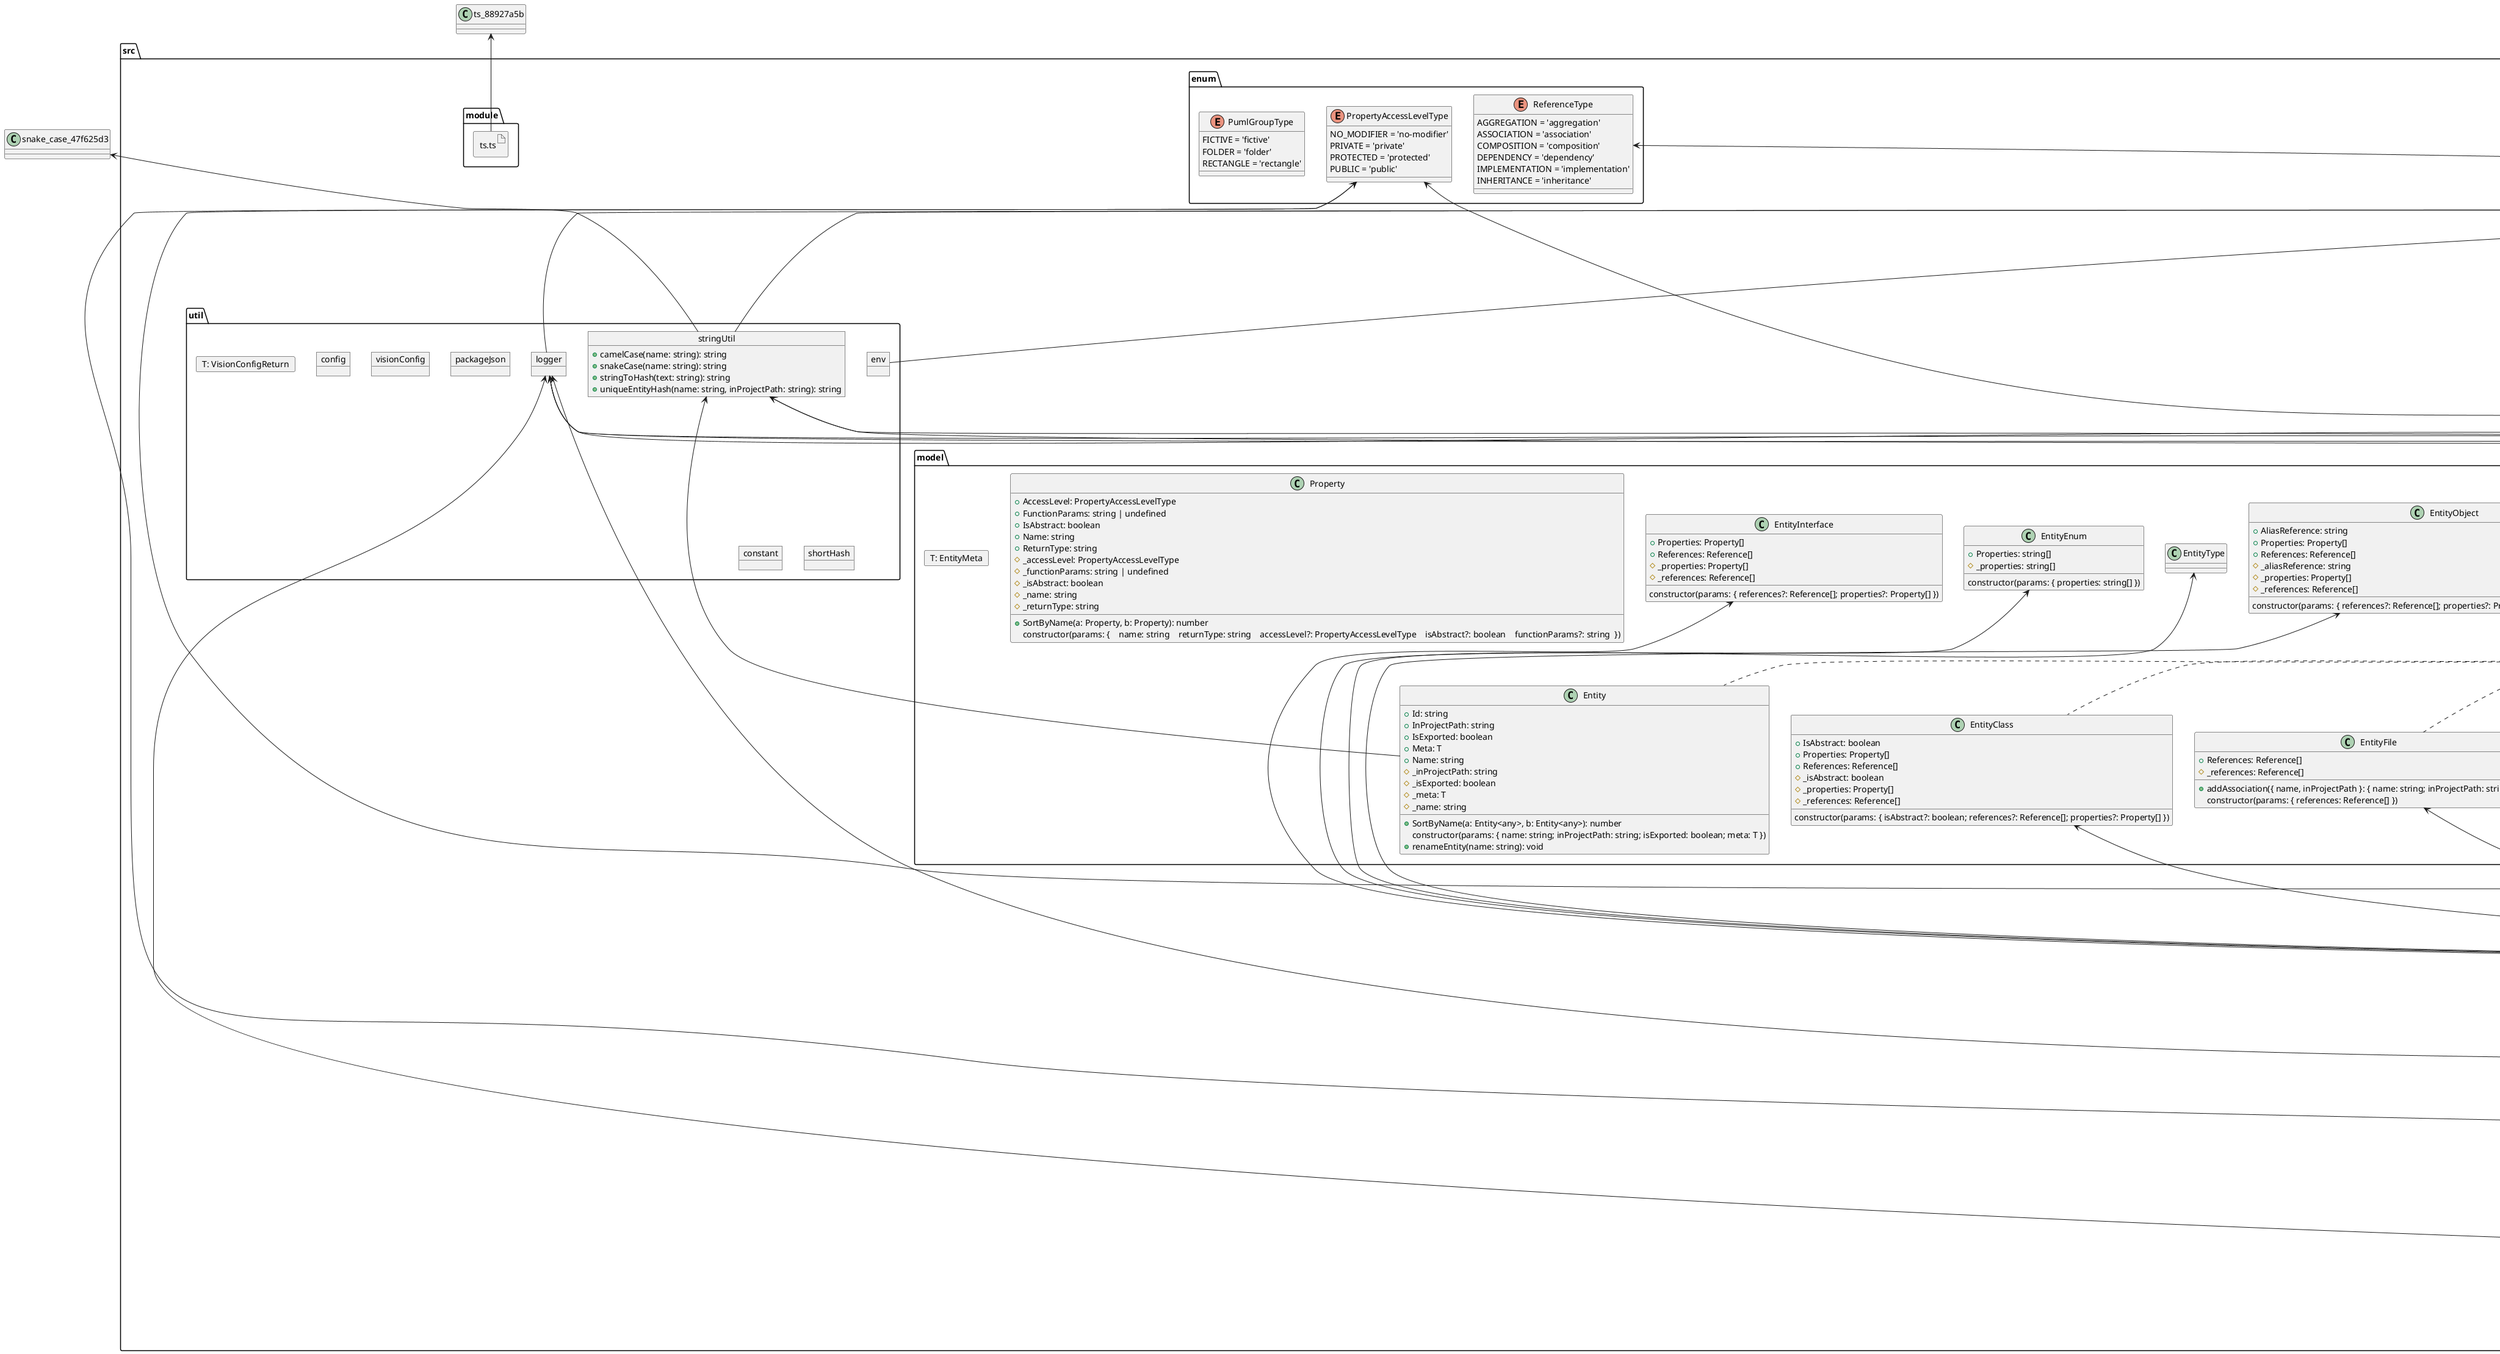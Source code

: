 @startuml
    folder "src" as src_b874d07 {
      artifact "index.ts" as index_ts_e4daf83f {
      }
      folder "app" as app_6faf0769 {
        class "CliApp" as cli_app_8bf9ca45 {
          constructor(args: string[])
        }
        object "app" as app_1d92d491 {
          # _onError(err: Error): Promise<void>
          # _registerOnExit: void
          # _server: undefined | any
          # _start(runApp: App): Promise<void>
          # _stop: Promise<void>
          + start: void
        }
        folder "init" as init_837dc15c {
          class "ExecArgsAsCommand" as exec_args_as_command_d74becbe {
            Name: string
            - ___args: string[]
            # _destroyFn: Promise<void>
            # _initFn: Promise<void>
            constructor(args: string[])
          }
        }
      }
      folder "dal" as dal_fba75381 {
        card "T: ExecResult" as exec_result_4f6edd5d {
        }
        object "shellDal" as shell_dal_4f6edd5d {
          + cd(dir: string): void
          + exec(cmd: string): Promise<ExecResult>
          + print(message: string): void
          + pwd: string
        }
      }
      folder "enum" as enum_1eea471b {
        enum "PropertyAccessLevelType" as property_access_level_type_daa2367d {
          NO_MODIFIER = 'no-modifier'
          PRIVATE = 'private'
          PROTECTED = 'protected'
          PUBLIC = 'public'
        }
        enum "PumlGroupType" as puml_group_type_87f1b99e {
          FICTIVE = 'fictive'
          FOLDER = 'folder'
          RECTANGLE = 'rectangle'
        }
        enum "ReferenceType" as reference_type_1f38c983 {
          AGGREGATION = 'aggregation'
          ASSOCIATION = 'association'
          COMPOSITION = 'composition'
          DEPENDENCY = 'dependency'
          IMPLEMENTATION = 'implementation'
          INHERITANCE = 'inheritance'
        }
      }
      folder "model" as model_40d91327 {
        class "EntityClass" as entity_class_87e50b39 {
          + IsAbstract: boolean
          + Properties: Property[]
          + References: Reference[]
          # _isAbstract: boolean
          # _properties: Property[]
          # _references: Reference[]
          constructor(params: { isAbstract?: boolean; references?: Reference[]; properties?: Property[] })
        }
        class "EntityEnum" as entity_enum_f7c58024 {
          + Properties: string[]
          # _properties: string[]
          constructor(params: { properties: string[] })
        }
        class "EntityFile" as entity_file_33f169f1 {
          + References: Reference[]
          # _references: Reference[]
          + addAssociation({ name, inProjectPath }: { name: string; inProjectPath: string }): void
          constructor(params: { references: Reference[] })
        }
        class "EntityInterface" as entity_interface_590b4132 {
          + Properties: Property[]
          + References: Reference[]
          # _properties: Property[]
          # _references: Reference[]
          constructor(params: { references?: Reference[]; properties?: Property[] })
        }
        class "EntityObject" as entity_object_784a4022 {
          + AliasReference: string
          + Properties: Property[]
          + References: Reference[]
          # _aliasReference: string
          # _properties: Property[]
          # _references: Reference[]
          constructor(params: { references?: Reference[]; properties?: Property[]; aliasReference?: string })
        }
        class "EntityType" as entity_type_a3fb7caf {
        }
        card "T: EntityMeta" as entity_meta_9581579a {
        }
        class "Entity" as entity_9581579a {
          + Id: string
          + InProjectPath: string
          + IsExported: boolean
          + Meta: T
          + Name: string
          + SortByName(a: Entity<any>, b: Entity<any>): number
          # _inProjectPath: string
          # _isExported: boolean
          # _meta: T
          # _name: string
          constructor(params: { name: string; inProjectPath: string; isExported: boolean; meta: T })
          + renameEntity(name: string): void
        }
        interface "Locatable" as locatable_b011d3de {
          + Id: string
          + Name: string
          + InProjectPath: string
        }
        class "Property" as property_d5a84d26 {
          + AccessLevel: PropertyAccessLevelType
          + FunctionParams: string | undefined
          + IsAbstract: boolean
          + Name: string
          + ReturnType: string
          + SortByName(a: Property, b: Property): number
          # _accessLevel: PropertyAccessLevelType
          # _functionParams: string | undefined
          # _isAbstract: boolean
          # _name: string
          # _returnType: string
          constructor(params: {    name: string    returnType: string    accessLevel?: PropertyAccessLevelType    isAbstract?: boolean    functionParams?: string  })
        }
        interface "Referencable" as referencable_31799d25 {
          + References: Reference[]
        }
        class "Reference" as reference_aaef6aea {
          + Id: string
          + InProjectPath: string
          + Name: string
          + Type: ReferenceType
          # _inProjectPath: string
          # _name: string
          # _type: ReferenceType
          constructor(params: { name: string; inProjectPath: string; type: ReferenceType })
        }
      }
      folder "module" as module_9f6f6c52 {
        artifact "ts.ts" as ts_ts_eabf7773 {
        }
      }
      folder "service" as service_c83a6ab5 {
        card "T: ArgsServiceParams" as args_service_params_d268d804 {
        }
        card "T: CliCommands" as cli_commands_d268d804 {
        }
        card "T: CmdGenerateParams" as cmd_generate_params_d268d804 {
        }
        object "argsService" as args_service_d268d804 {
          + argToObject({ args, options }: ArgsServiceParams): T
          + cliCommandOptions: Options
          + cmdGenerateParams: Options
          + selectedCommandCount({ args, options }: ArgsServiceParams): number
        }
        object "cliService" as cli_service_317b6b45 {
          + printHelp: void
          + printVersion: void
        }
        object "fileService" as file_service_3f424ea5 {
          + cleanupPath(relativeOrAbsPath: string): string
          + fileListFromFolder(folderPath: string): Promise<string[]>
          + fileNameFromPath(filePath: string, options: { withExtension?: boolean } = {}): string
          + importPathFind(params: { filePathImportedFrom: string; importPath: string }): string
          + isAbsPath(relativeOrAbsPath: string): boolean
          + isDotPath(path: string): boolean
          + joinPaths(...paths: string[]): string
          + lastFolderFromPath(filePath: string): string
          + makeFolderIfNotExist(folderPath: string): Promise<void>
          + mkdirAndWriteToFile(params: { folderPath: string; fileName: string; data: string }): Promise<void>
          + readFile(filePath: string): Promise<string>
          + relativeToAbsPath(relativeOrAbsPath: string): string
          + writeToFile(params: { filePath: string; data: string }): Promise<void>
        }
        object "helpService" as help_service_20a1eb92 {
          + text: string
        }
        card "T: PrintStdMessage" as print_std_message_db3f045d {
        }
        object "shellService" as shell_service_db3f045d {
          # _joinResults(results: PrintStdMessage[]): PrintStdMessage
          + cd: shellDal
          + exec: shellDal
          + print: shellDal
          + printError(message: string): void
          + printStdMessage(...messageArgs: PrintStdMessage[]): void
          + printSuccess(message: string): void
        }
        folder "command" as command_7ebc6e5d {
          interface "Executable" as executable_a85166eb {
            + execute: Promise<void>
          }
          class "Generate" as generate_eb5ef3b0 {
            + execute: Promise<void>
          }
          class "PrintHelp" as print_help_2c3c3bf6 {
            + execute: Promise<void>
          }
          class "PrintVersion" as print_version_dc92b85d {
            + execute: Promise<void>
          }
        }
        folder "convert" as convert_2b710bad {
          object "convertService" as convert_service_b2b4bfac {
            + strategyByFile(params: { filePath: string; folderPath: string }): ConvertStrategy | undefined
          }
          interface "ConvertStrategy" as convert_strategy_2898ab6a {
            + convert: Promise<Entity[]>
          }
          folder "ts" as ts_42a428a5 {
            card "T: TsConfigFileType" as ts_config_file_type_715f0c18 {
            }
            object "___tsConfigFileJson" as ts_config_file_json_715f0c18 {
            }
            object "tsConfigFileService" as ts_config_file_service_715f0c18 {
              # _cleanReplacePaths: { startsWith: string; replaceWith: string }[]
              # _cleanReplaceWith(path: string): string
              # _getFileJson: TsConfigFileType
              + init: Promise<void>
              + moduleAliasResolve(path: string): string
            }
            class "TsConvert" as ts_convert_87a0875e {
              # _filePath: string
              # _folderPath: string
              # _parseFile(params: { filePath: string; fileName: string }): Promise<ts.SourceFile>
              constructor({ filePath, folderPath }: { filePath: string; folderPath: string })
              + convert: Promise<Entity[]>
            }
            class "TsEntityParser" as ts_entity_parser_d73e1a98 {
              # _fileName: string
              # _findI
              # _importParseResults: TsParserImportParseResult[]
              # _inProjectPath: string
              # _joinEntitiesByAliasReference(entities: Entity[]): Entity[]
              # _parseStatement(statement: ts.Statement): Entity[]
              # _parseStatements: Entity[]
              # _parsedSource: ts.SourceFile
              # _parserByStatementKind(statement: ts.Statement): Parsable | undefined
              constructor(params: {    parsedSource: ts.SourceFile    fileName: string    inProjectPath: string    importParseResults: TsParserImportParseResult[]  })
              + parsedEntities: Entity[]
            }
            object "tsParserImportRelations" as ts_parser_import_relations_62a961c6 {
              + findIdentifier(identifierName: string, statement: any): boolean
              + findImportRelations(statement: ts.Statement | ts.VariableDeclaration, importParseResults: TsParserImportParseResult[]): Reference[]
              + isDeclaration(statement: any): boolean
              + stepIntoArray(identifierName: string, statement: any, blockNames: string[]): boolean
              + stepIntoNode(identifierName: string, statement: any, blockNames: string[]): boolean
            }
            object "tsParserService" as ts_parser_service_e67f4e7e {
              # _isViableExportableStatementKind(kind: number): boolean
              + accessLevel(modifiers?: ts.ModifiersArray): PropertyAccessLevelType
              + checkIfThereAreAnyExports(parsedSource: ts.SourceFile): boolean
              + findClassRelations(params: { statement: ts.Statement; parsedSource: ts.SourceFile; inProjectPath: string }): Reference[]
              + importsFromStatement(params: { statement: ts.Statement; inProjectPath: string }): TsParserImportParseResult[]
              + importsFromStatements(params: { parsedSource: ts.SourceFile; inProjectPath: string }): TsParserImportParseResult[]
              + isAbstract(modifiers?: ts.ModifiersArray): boolean
              + isExported(modifiers?: ts.ModifiersArray): boolean
            }
            folder "parser" as parser_a64afe8d {
              interface "Parsable" as parsable_1dc7e811 {
                + parse: T
              }
              class "TsParserClass" as ts_parser_class_5b693985 {
                # _findProperties: Property[]
                # _importParseResults: TsParserImportParseResult[]
                # _inProjectPath: string
                # _parsedSource: ts.SourceFile
                # _propertiesToString(parameters?: any[]): string
                # _returnTypeValue(member: any): string
                # _statement: ts.Statement
                constructor(params: {    parsedSource: ts.SourceFile    statement: ts.Statement    inProjectPath: string    importParseResults: TsParserImportParseResult[]  })
                + parse: Entity<EntityClass>[]
              }
              class "TsParserEnum" as ts_parser_enum_2a645d78 {
                # _inProjectPath: string
                # _parsedSource: ts.SourceFile
                # _statement: ts.Statement
                constructor(params: { parsedSource: ts.SourceFile; statement: ts.Statement; inProjectPath: string })
                + parse: Entity<EntityEnum>[]
              }
              class "TsParserFile" as ts_parser_file_f26663cd {
                # _fileName: string
                # _importParseResults: TsParserImportParseResult[]
                # _inProjectPath: string
                # _parsedSource: ts.SourceFile
                constructor(params: {    parsedSource: ts.SourceFile    inProjectPath: string    fileName: string    importParseResults: TsParserImportParseResult[]  })
                + parse: Entity<EntityFile>[]
              }
              card "T: TsParserImportParseResult" as ts_parser_import_parse_result_edaa2a96 {
              }
              class "TsParserImport" as ts_parser_import_edaa2a96 {
                # _importedFileInProjectAbsPath(importPath: string): string
                # _inProjectPath: string
                # _parseBindingName(importClause: any): string[]
                # _parseDefaultImport(importClause: any): string[]
                # _parseElements(elements: any): string[]
                # _statement: ts.Statement
                constructor(params: { statement: ts.Statement; inProjectPath: string })
                + parse: TsParserImportParseResult[]
              }
              class "TsParserInterface" as ts_parser_interface_8936afae {
                # _findProperties: Property[]
                # _inProjectPath: string
                # _parsedSource: ts.SourceFile
                # _statement: ts.Statement
                constructor(params: { parsedSource: ts.SourceFile; statement: ts.Statement; inProjectPath: string })
                + parse: Entity<EntityInterface>[]
              }
              class "TsParserObject" as ts_parser_object_cba014be {
                # _accessLevel(propName: string): PropertyAccessLevelType
                # _findProperties(properties?: any[]): Property[]
                # _importParseResults: TsParserImportParseResult[]
                # _inProjectPath: string
                # _nameFromDeclarationsList(declarationList: ts.VariableDeclarationList): { name: string; declaration: ts.VariableDeclaration } | undefined
                # _parsedSource: ts.SourceFile
                # _returnTypeValue(property: any): string
                # _statement: ts.Statement
                constructor(params: {    parsedSource: ts.SourceFile    statement: ts.Statement    inProjectPath: string    importParseResults: TsParserImportParseResult[]  })
                + parse: Entity<EntityObject>[]
              }
              class "TsParserType" as ts_parser_type_46289b53 {
                # _inProjectPath: string
                # _statement: ts.Statement
                constructor(params: { statement: ts.Statement; inProjectPath: string })
                + parse: Entity<EntityType>[]
              }
            }
          }
        }
        folder "print" as print_8fa2e50b {
          interface "PrintStrategy" as print_strategy_5e9faaaa {
            + print(params: { entities: Entity[] }): Promise<void>
          }
          folder "puml" as puml_bc87e940 {
            class "PumlDocument" as puml_document_ebf39ea0 {
              # _print: string[]
              # _templateEnd: string
              # _templateStart: string
            }
            abstract "PumlEntity" as puml_entity_cc3a6994 {
              # _children: PumlEntity[]
              # _indentRows(templates: string[]): string[]
              # {abstract} _print: string[]
              # _relations: PumlRelation[]
              # {abstract} _templateEnd: string
              # {abstract} _templateStart: string
              + addChildren(printable: PumlEntity): void
              + print: string
              + printRelations: string
            }
            class "PumlGroup" as puml_group_a2149850 {
              + GroupPath: string
              + Id: string
              + Name: string
              + Type: string
              # _groupPath: string
              # _name: string
              # _print: string[]
              # _printGroups(groups: { [k: string]: PumlGroup }): string
              # _templateEnd: string
              # _templateStart: string
              # _type: PumlGroupType
              constructor(params: { name: string; type: PumlGroupType; groupPath: string })
              + groups: { [k: string]: PumlGroup }
            }
            class "PumlPrint" as puml_print_77dc46be {
              # _destinationPath: string
              # _fileName:  = vision.puml
              # _generateGroups(entities: Entity[]): void
              # _printableStrategyFromEntity(entity: Entity): PumlEntity | undefined
              # _pumlRelationStrings: string[]
              # _rootGroup: PumlGroup
              # _writeToFile(data: string): Promise<void>
              constructor(params: { appName?: string; destinationPath: string })
              + print(params: { entities: Entity[] }): Promise<void>
            }
            class "PumlRelation" as puml_relation_24365729 {
              # _fromEntity: Entity
              # _linkByReferenceType: string
              # _reference: Reference
              constructor(params: { reference: Reference; fromEntity: Entity })
              + print: string
            }
            folder "printable-entity" as printable_entity_3657a4a2 {
              class "PumlPrintableClass" as puml_printable_class_46ef6395 {
                # _entity: Entity<EntityClass>
                # _print: string[]
                # _printProperty(property: Property): string
                # _templateEnd: string
                # _templateStart: string
                constructor(params: { entity: Entity<EntityClass> })
              }
              class "PumlPrintableEnum" as puml_printable_enum_9f4c4448 {
                # _entity: Entity<EntityEnum>
                # _print: string[]
                # _templateEnd: string
                # _templateStart: string
                constructor(params: { entity: Entity<EntityEnum> })
              }
              class "PumlPrintableFile" as puml_printable_file_11eb1ddd {
                # _entity: Entity<EntityFile>
                # _print: string[]
                # _templateEnd: string
                # _templateStart: string
                constructor(params: { entity: Entity<EntityFile> })
              }
              class "PumlPrintableInterface" as puml_printable_interface_dfa76d5e {
                # _entity: Entity<EntityInterface>
                # _print: string[]
                # _printProperty(property: Property): string
                # _templateEnd: string
                # _templateStart: string
                constructor(params: { entity: Entity<EntityInterface> })
              }
              class "PumlPrintableObject" as puml_printable_object_2cf1044e {
                # _entity: Entity<EntityObject>
                # _print: string[]
                # _printProperty(property: Property): string
                # _templateEnd: string
                # _templateStart: string
                constructor(params: { entity: Entity<EntityObject> })
              }
              class "PumlPrintableProperty" as puml_printable_property_739e371c {
                # _abstractAttribute: string
                # _accessLevel: string
                # _print: string[]
                # _property: Property
                # _propertyName: string
                # _templateEnd: string
                # _templateStart: string
                constructor(params: { property: Property })
              }
              class "PumlPrintableType" as puml_printable_type_21bec203 {
                # _entity: Entity<EntityType>
                # _print: string[]
                # _templateEnd: string
                # _templateStart: string
                constructor(params: { entity: Entity<EntityType> })
              }
              class "PumlPrintableWrapper" as puml_printable_wrapper_b8ea5ae8 {
                # _print: string[]
                # _templateEnd: string
                # _templateStart: string
                constructor(protected readonly _string: string)
              }
            }
          }
        }
      }
      folder "use-case" as use_case_fcef54f2 {
        object "cliInitUseCase" as cli_init_use_case_9439e852 {
          + createCommandFromCliArgs(args: string[]): Executable
          + execArgsAsCommand(args: string[]): Promise<void>
          + ifMoreThenOneCommandSelectedThrowErrorAndPrintHelp(args: string[]): void
          + ifNoCommandSelectedThrowErrorAndPrintHelp(args: string[]): void
        }
        object "visionUseCase" as vision_use_case_dd084107 {
          + processFolder(params: { folderPath: string; printStrategy: PrintStrategy }): Promise<void>
        }
      }
      folder "util" as util_28bcbc6c {
        object "env" as env_939c4ec0 {
        }
        object "config" as config_939c4ec0 {
        }
        card "T: VisionConfigReturn" as vision_config_return_939c4ec0 {
        }
        object "visionConfig" as vision_config_939c4ec0 {
        }
        object "packageJson" as package_json_6be721f4 {
        }
        object "constant" as constant_6be721f4 {
        }
        object "logger" as logger_d1ee5f1e {
        }
        object "shortHash" as short_hash_20f7f236 {
        }
        object "stringUtil" as string_util_20f7f236 {
          + camelCase(name: string): string
          + snakeCase(name: string): string
          + stringToHash(text: string): string
          + uniqueEntityHash(name: string, inProjectPath: string): string
        }
      }
    }
  cli_app_8bf9ca45 -up-|> app_d815df3b
  app_1d92d491 -up-> logger_d1ee5f1e
  exec_args_as_command_d74becbe -up-> cli_init_use_case_9439e852
  exec_args_as_command_d74becbe -up-|> initiate_d815df3b
  shell_dal_4f6edd5d -up-> shell_735e83ab
  index_ts_e4daf83f -up-> logger_d1ee5f1e
  entity_class_87e50b39 .up.|> referencable_31799d25
  entity_file_33f169f1 .up.|> referencable_31799d25
  entity_9581579a -up-> string_util_20f7f236
  entity_9581579a .up.|> locatable_b011d3de
  reference_aaef6aea -up-> string_util_20f7f236
  reference_aaef6aea .up.|> locatable_b011d3de
  ts_ts_eabf7773 -up-> ts_88927a5b
  args_service_d268d804 -up-> minimist_91be8eac
  cli_service_317b6b45 -up-> shell_service_db3f045d
  generate_eb5ef3b0 -up-> vision_use_case_dd084107
  generate_eb5ef3b0 .up.|> executable_a85166eb
  print_help_2c3c3bf6 -up-> cli_service_317b6b45
  print_help_2c3c3bf6 .up.|> executable_a85166eb
  print_version_dc92b85d -up-> cli_service_317b6b45
  print_version_dc92b85d .up.|> executable_a85166eb
  convert_service_b2b4bfac -up-> ts_convert_87a0875e
  convert_service_b2b4bfac -up-> logger_d1ee5f1e
  ts_parser_class_5b693985 .up.|> parsable_1dc7e811
  ts_parser_enum_2a645d78 .up.|> parsable_1dc7e811
  ts_parser_file_f26663cd .up.|> parsable_1dc7e811
  ts_parser_import_edaa2a96 -up-> file_service_3f424ea5
  ts_parser_import_edaa2a96 .up.|> parsable_1dc7e811
  ts_parser_interface_8936afae .up.|> parsable_1dc7e811
  ts_parser_object_cba014be -up-> property_access_level_type_daa2367d
  ts_parser_object_cba014be .up.|> parsable_1dc7e811
  ts_parser_type_46289b53 .up.|> parsable_1dc7e811
  ts_convert_87a0875e -up-> ts_eabf7773
  ts_convert_87a0875e -up-> ts_parser_file_f26663cd
  ts_convert_87a0875e -up-> ts_config_file_service_715f0c18
  ts_convert_87a0875e .up.|> convert_strategy_2898ab6a
  ts_entity_parser_d73e1a98 -up-> ts_eabf7773
  ts_entity_parser_d73e1a98 -up-> ts_parser_class_5b693985
  ts_entity_parser_d73e1a98 -up-> ts_parser_enum_2a645d78
  ts_entity_parser_d73e1a98 -up-> ts_parser_interface_8936afae
  ts_entity_parser_d73e1a98 -up-> ts_parser_object_cba014be
  ts_entity_parser_d73e1a98 -up-> ts_parser_type_46289b53
  ts_entity_parser_d73e1a98 -up-> logger_d1ee5f1e
  ts_parser_service_e67f4e7e -up-> property_access_level_type_daa2367d
  ts_parser_service_e67f4e7e -up-> ts_parser_import_edaa2a96
  file_service_3f424ea5 -up-> fs_b9f0eb9
  file_service_3f424ea5 -up-> path_6f8e1be1
  puml_printable_class_46ef6395 -up-> puml_printable_property_739e371c
  puml_printable_class_46ef6395 -up-|> puml_entity_cc3a6994
  puml_printable_enum_9f4c4448 -up-|> puml_entity_cc3a6994
  puml_printable_file_11eb1ddd -up-|> puml_entity_cc3a6994
  puml_printable_interface_dfa76d5e -up-> puml_printable_property_739e371c
  puml_printable_interface_dfa76d5e -up-|> puml_entity_cc3a6994
  puml_printable_object_2cf1044e -up-> puml_printable_property_739e371c
  puml_printable_object_2cf1044e -up-|> puml_entity_cc3a6994
  puml_printable_property_739e371c -up-> property_access_level_type_daa2367d
  puml_printable_property_739e371c -up-|> puml_entity_cc3a6994
  puml_printable_type_21bec203 -up-|> puml_entity_cc3a6994
  puml_printable_wrapper_b8ea5ae8 -up-|> puml_entity_cc3a6994
  puml_document_ebf39ea0 -up-|> puml_entity_cc3a6994
  puml_group_a2149850 -up-> string_util_20f7f236
  puml_group_a2149850 -up-|> puml_entity_cc3a6994
  puml_print_77dc46be -up-> entity_class_87e50b39
  puml_print_77dc46be -up-> entity_enum_f7c58024
  puml_print_77dc46be -up-> entity_file_33f169f1
  puml_print_77dc46be -up-> entity_interface_590b4132
  puml_print_77dc46be -up-> entity_object_784a4022
  puml_print_77dc46be -up-> entity_type_a3fb7caf
  puml_print_77dc46be -up-> file_service_3f424ea5
  puml_print_77dc46be -up-> puml_printable_class_46ef6395
  puml_print_77dc46be -up-> puml_printable_enum_9f4c4448
  puml_print_77dc46be -up-> puml_printable_file_11eb1ddd
  puml_print_77dc46be -up-> puml_printable_interface_dfa76d5e
  puml_print_77dc46be -up-> puml_printable_object_2cf1044e
  puml_print_77dc46be -up-> puml_printable_type_21bec203
  puml_print_77dc46be -up-> logger_d1ee5f1e
  puml_print_77dc46be .up.|> print_strategy_5e9faaaa
  puml_relation_24365729 -up-> reference_type_1f38c983
  shell_service_db3f045d -up-> shell_dal_4f6edd5d
  cli_init_use_case_9439e852 -up-> cli_service_317b6b45
  cli_init_use_case_9439e852 -up-> generate_eb5ef3b0
  cli_init_use_case_9439e852 -up-> print_help_2c3c3bf6
  cli_init_use_case_9439e852 -up-> print_version_dc92b85d
  env_939c4ec0 -up-> msh_node_env_d41da467
  logger_d1ee5f1e -up-> console_logger_329990f7
  string_util_20f7f236 -up-> camel_case_47f625d3
  string_util_20f7f236 -up-> snake_case_47f625d3
@enduml
